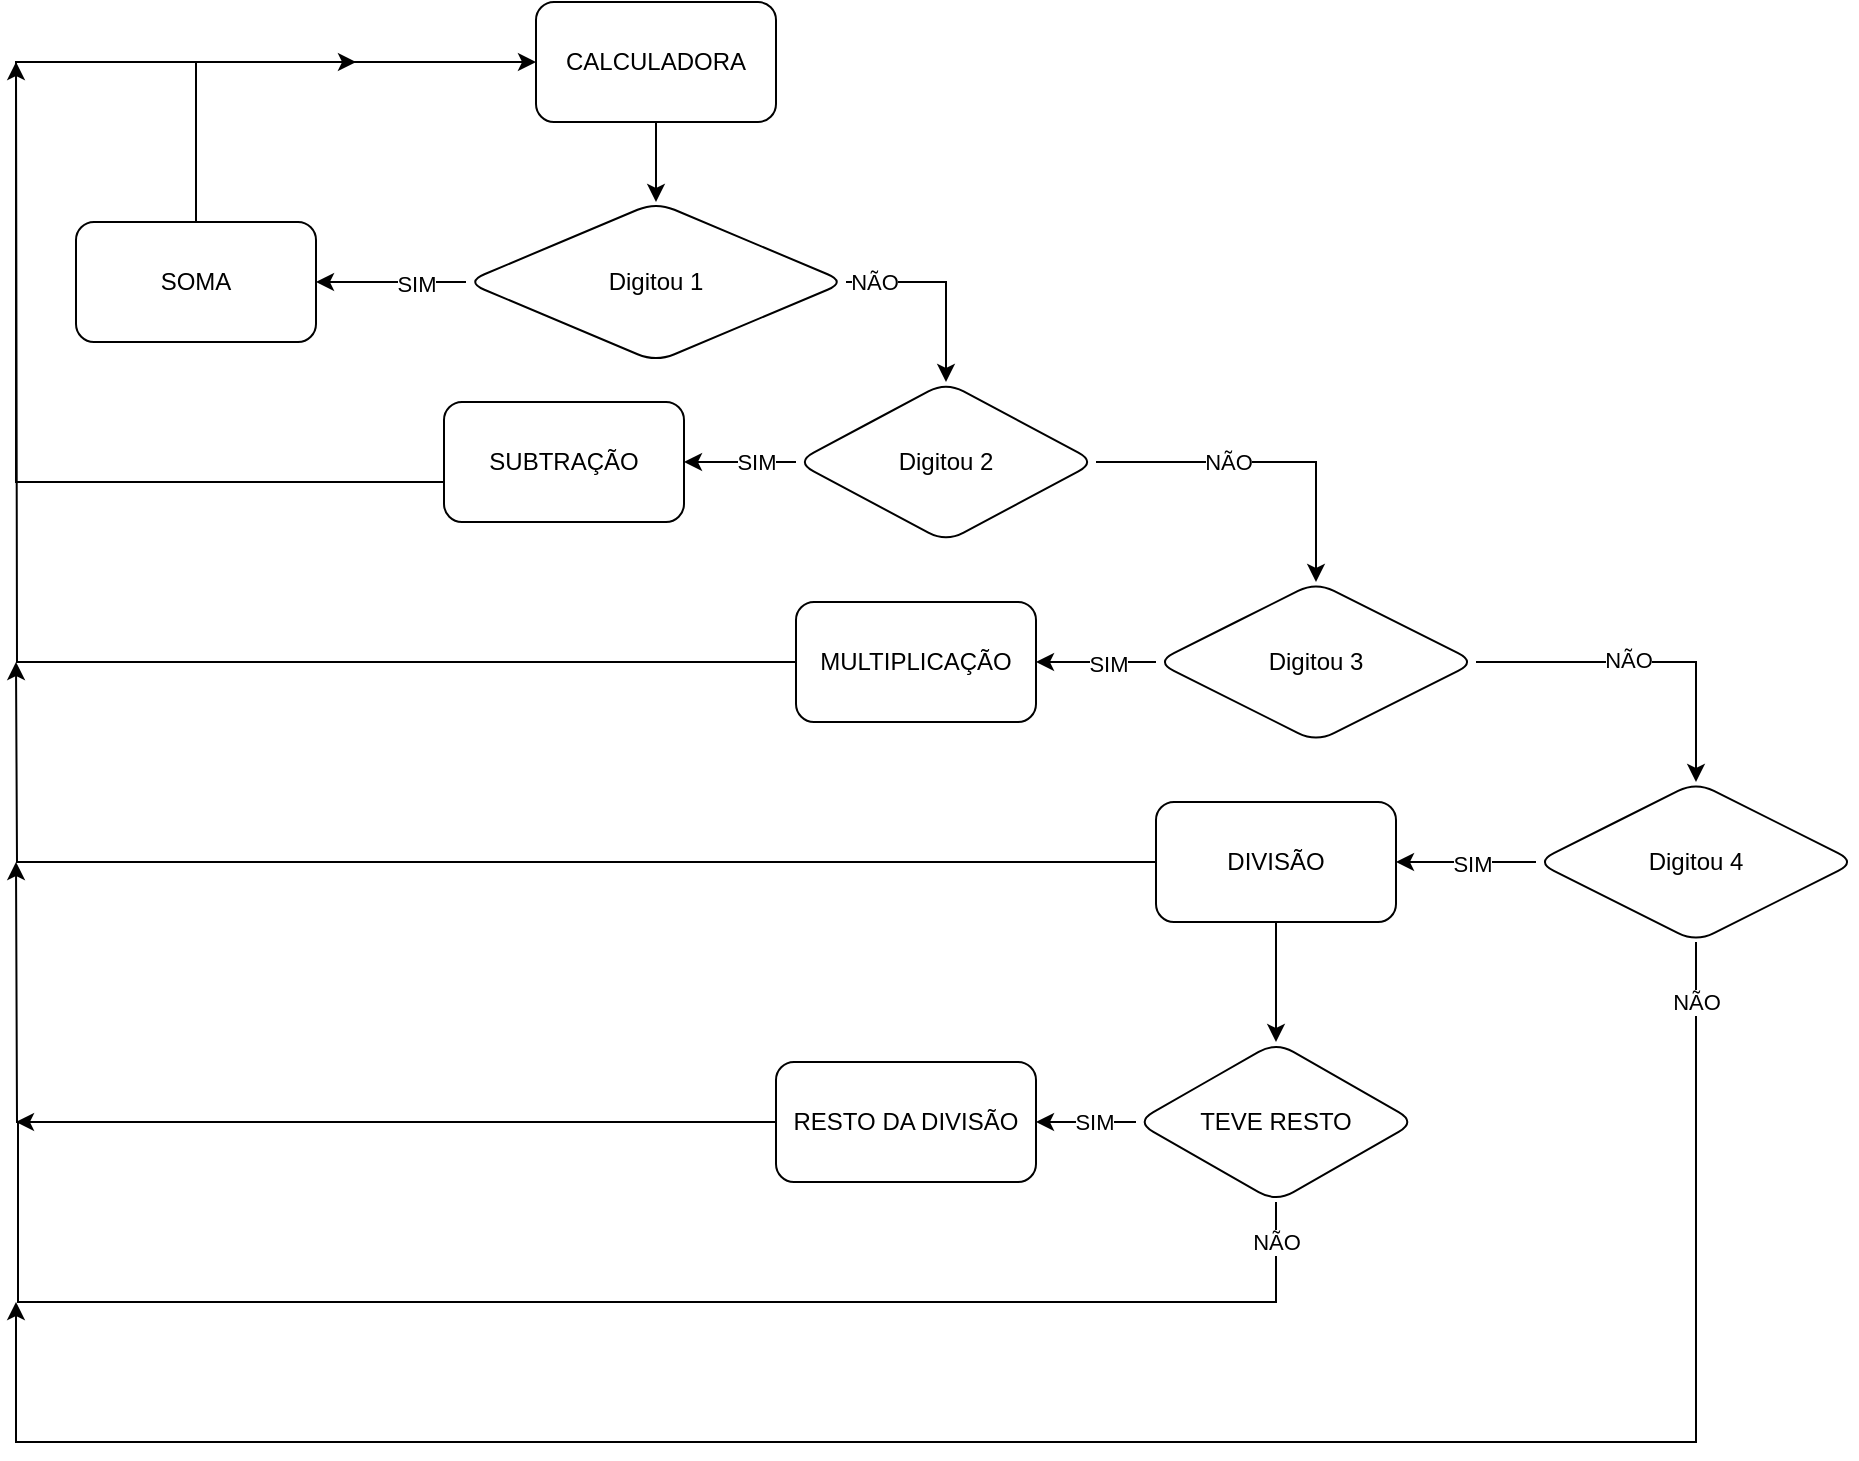 <mxfile version="25.0.3">
  <diagram name="Página-1" id="5Gsc12stTfMXRMUBUBuL">
    <mxGraphModel dx="1226" dy="721" grid="1" gridSize="10" guides="1" tooltips="1" connect="1" arrows="1" fold="1" page="1" pageScale="1" pageWidth="827" pageHeight="1169" math="0" shadow="0">
      <root>
        <mxCell id="0" />
        <mxCell id="1" parent="0" />
        <mxCell id="IbFcz_au52I3tokpdrad-6" value="" style="edgeStyle=orthogonalEdgeStyle;rounded=0;orthogonalLoop=1;jettySize=auto;html=1;" edge="1" parent="1" source="IbFcz_au52I3tokpdrad-1" target="IbFcz_au52I3tokpdrad-5">
          <mxGeometry relative="1" as="geometry" />
        </mxCell>
        <mxCell id="IbFcz_au52I3tokpdrad-1" value="CALCULADORA" style="rounded=1;whiteSpace=wrap;html=1;" vertex="1" parent="1">
          <mxGeometry x="340" y="40" width="120" height="60" as="geometry" />
        </mxCell>
        <mxCell id="IbFcz_au52I3tokpdrad-14" value="" style="edgeStyle=orthogonalEdgeStyle;rounded=0;orthogonalLoop=1;jettySize=auto;html=1;" edge="1" parent="1" source="IbFcz_au52I3tokpdrad-5" target="IbFcz_au52I3tokpdrad-13">
          <mxGeometry relative="1" as="geometry">
            <Array as="points">
              <mxPoint x="270" y="180" />
              <mxPoint x="270" y="180" />
            </Array>
          </mxGeometry>
        </mxCell>
        <mxCell id="IbFcz_au52I3tokpdrad-15" value="SIM" style="edgeLabel;html=1;align=center;verticalAlign=middle;resizable=0;points=[];" vertex="1" connectable="0" parent="IbFcz_au52I3tokpdrad-14">
          <mxGeometry x="-0.339" y="1" relative="1" as="geometry">
            <mxPoint as="offset" />
          </mxGeometry>
        </mxCell>
        <mxCell id="IbFcz_au52I3tokpdrad-32" value="" style="edgeStyle=orthogonalEdgeStyle;rounded=0;orthogonalLoop=1;jettySize=auto;html=1;" edge="1" parent="1" source="IbFcz_au52I3tokpdrad-5" target="IbFcz_au52I3tokpdrad-31">
          <mxGeometry relative="1" as="geometry">
            <Array as="points">
              <mxPoint x="545" y="180" />
            </Array>
          </mxGeometry>
        </mxCell>
        <mxCell id="IbFcz_au52I3tokpdrad-33" value="NÃO" style="edgeLabel;html=1;align=center;verticalAlign=middle;resizable=0;points=[];" vertex="1" connectable="0" parent="IbFcz_au52I3tokpdrad-32">
          <mxGeometry x="-0.735" relative="1" as="geometry">
            <mxPoint as="offset" />
          </mxGeometry>
        </mxCell>
        <mxCell id="IbFcz_au52I3tokpdrad-5" value="Digitou 1" style="rhombus;whiteSpace=wrap;html=1;rounded=1;" vertex="1" parent="1">
          <mxGeometry x="305" y="140" width="190" height="80" as="geometry" />
        </mxCell>
        <mxCell id="IbFcz_au52I3tokpdrad-34" style="edgeStyle=orthogonalEdgeStyle;rounded=0;orthogonalLoop=1;jettySize=auto;html=1;entryX=0;entryY=0.5;entryDx=0;entryDy=0;" edge="1" parent="1" source="IbFcz_au52I3tokpdrad-13" target="IbFcz_au52I3tokpdrad-1">
          <mxGeometry relative="1" as="geometry">
            <Array as="points">
              <mxPoint x="170" y="70" />
            </Array>
          </mxGeometry>
        </mxCell>
        <mxCell id="IbFcz_au52I3tokpdrad-13" value="SOMA" style="whiteSpace=wrap;html=1;rounded=1;" vertex="1" parent="1">
          <mxGeometry x="110" y="150" width="120" height="60" as="geometry" />
        </mxCell>
        <mxCell id="IbFcz_au52I3tokpdrad-36" value="" style="edgeStyle=orthogonalEdgeStyle;rounded=0;orthogonalLoop=1;jettySize=auto;html=1;" edge="1" parent="1" source="IbFcz_au52I3tokpdrad-31" target="IbFcz_au52I3tokpdrad-35">
          <mxGeometry relative="1" as="geometry" />
        </mxCell>
        <mxCell id="IbFcz_au52I3tokpdrad-37" value="SIM" style="edgeLabel;html=1;align=center;verticalAlign=middle;resizable=0;points=[];" vertex="1" connectable="0" parent="IbFcz_au52I3tokpdrad-36">
          <mxGeometry x="-0.288" relative="1" as="geometry">
            <mxPoint as="offset" />
          </mxGeometry>
        </mxCell>
        <mxCell id="IbFcz_au52I3tokpdrad-39" value="" style="edgeStyle=orthogonalEdgeStyle;rounded=0;orthogonalLoop=1;jettySize=auto;html=1;" edge="1" parent="1" source="IbFcz_au52I3tokpdrad-31" target="IbFcz_au52I3tokpdrad-38">
          <mxGeometry relative="1" as="geometry">
            <Array as="points">
              <mxPoint x="730" y="270" />
            </Array>
          </mxGeometry>
        </mxCell>
        <mxCell id="IbFcz_au52I3tokpdrad-40" value="NÃO" style="edgeLabel;html=1;align=center;verticalAlign=middle;resizable=0;points=[];" vertex="1" connectable="0" parent="IbFcz_au52I3tokpdrad-39">
          <mxGeometry x="-0.227" relative="1" as="geometry">
            <mxPoint as="offset" />
          </mxGeometry>
        </mxCell>
        <mxCell id="IbFcz_au52I3tokpdrad-31" value="Digitou 2" style="rhombus;whiteSpace=wrap;html=1;rounded=1;" vertex="1" parent="1">
          <mxGeometry x="470" y="230" width="150" height="80" as="geometry" />
        </mxCell>
        <mxCell id="IbFcz_au52I3tokpdrad-42" style="edgeStyle=orthogonalEdgeStyle;rounded=0;orthogonalLoop=1;jettySize=auto;html=1;" edge="1" parent="1" source="IbFcz_au52I3tokpdrad-35">
          <mxGeometry relative="1" as="geometry">
            <mxPoint x="250" y="70" as="targetPoint" />
            <Array as="points">
              <mxPoint x="80" y="280" />
              <mxPoint x="80" y="70" />
            </Array>
          </mxGeometry>
        </mxCell>
        <mxCell id="IbFcz_au52I3tokpdrad-35" value="SUBTRAÇÃO" style="whiteSpace=wrap;html=1;rounded=1;" vertex="1" parent="1">
          <mxGeometry x="294" y="240" width="120" height="60" as="geometry" />
        </mxCell>
        <mxCell id="IbFcz_au52I3tokpdrad-49" value="" style="edgeStyle=orthogonalEdgeStyle;rounded=0;orthogonalLoop=1;jettySize=auto;html=1;" edge="1" parent="1" source="IbFcz_au52I3tokpdrad-38" target="IbFcz_au52I3tokpdrad-48">
          <mxGeometry relative="1" as="geometry" />
        </mxCell>
        <mxCell id="IbFcz_au52I3tokpdrad-50" value="SIM" style="edgeLabel;html=1;align=center;verticalAlign=middle;resizable=0;points=[];" vertex="1" connectable="0" parent="IbFcz_au52I3tokpdrad-49">
          <mxGeometry x="-0.184" y="1" relative="1" as="geometry">
            <mxPoint as="offset" />
          </mxGeometry>
        </mxCell>
        <mxCell id="IbFcz_au52I3tokpdrad-56" value="" style="edgeStyle=orthogonalEdgeStyle;rounded=0;orthogonalLoop=1;jettySize=auto;html=1;" edge="1" parent="1" source="IbFcz_au52I3tokpdrad-38" target="IbFcz_au52I3tokpdrad-55">
          <mxGeometry relative="1" as="geometry" />
        </mxCell>
        <mxCell id="IbFcz_au52I3tokpdrad-57" value="NÃO" style="edgeLabel;html=1;align=center;verticalAlign=middle;resizable=0;points=[];" vertex="1" connectable="0" parent="IbFcz_au52I3tokpdrad-56">
          <mxGeometry x="-0.114" y="1" relative="1" as="geometry">
            <mxPoint as="offset" />
          </mxGeometry>
        </mxCell>
        <mxCell id="IbFcz_au52I3tokpdrad-38" value="Digitou 3" style="rhombus;whiteSpace=wrap;html=1;rounded=1;" vertex="1" parent="1">
          <mxGeometry x="650" y="330" width="160" height="80" as="geometry" />
        </mxCell>
        <mxCell id="IbFcz_au52I3tokpdrad-51" style="edgeStyle=orthogonalEdgeStyle;rounded=0;orthogonalLoop=1;jettySize=auto;html=1;" edge="1" parent="1" source="IbFcz_au52I3tokpdrad-48">
          <mxGeometry relative="1" as="geometry">
            <mxPoint x="80" y="70" as="targetPoint" />
          </mxGeometry>
        </mxCell>
        <mxCell id="IbFcz_au52I3tokpdrad-48" value="MULTIPLICAÇÃO" style="whiteSpace=wrap;html=1;rounded=1;" vertex="1" parent="1">
          <mxGeometry x="470" y="340" width="120" height="60" as="geometry" />
        </mxCell>
        <mxCell id="IbFcz_au52I3tokpdrad-59" value="" style="edgeStyle=orthogonalEdgeStyle;rounded=0;orthogonalLoop=1;jettySize=auto;html=1;" edge="1" parent="1" source="IbFcz_au52I3tokpdrad-55" target="IbFcz_au52I3tokpdrad-58">
          <mxGeometry relative="1" as="geometry" />
        </mxCell>
        <mxCell id="IbFcz_au52I3tokpdrad-60" value="SIM" style="edgeLabel;html=1;align=center;verticalAlign=middle;resizable=0;points=[];" vertex="1" connectable="0" parent="IbFcz_au52I3tokpdrad-59">
          <mxGeometry x="-0.08" y="1" relative="1" as="geometry">
            <mxPoint as="offset" />
          </mxGeometry>
        </mxCell>
        <mxCell id="IbFcz_au52I3tokpdrad-63" value="" style="edgeStyle=orthogonalEdgeStyle;rounded=0;orthogonalLoop=1;jettySize=auto;html=1;" edge="1" parent="1" source="IbFcz_au52I3tokpdrad-55">
          <mxGeometry relative="1" as="geometry">
            <mxPoint x="80" y="690" as="targetPoint" />
            <Array as="points">
              <mxPoint x="920" y="760" />
            </Array>
          </mxGeometry>
        </mxCell>
        <mxCell id="IbFcz_au52I3tokpdrad-64" value="NÃO" style="edgeLabel;html=1;align=center;verticalAlign=middle;resizable=0;points=[];" vertex="1" connectable="0" parent="IbFcz_au52I3tokpdrad-63">
          <mxGeometry x="-0.1" y="1" relative="1" as="geometry">
            <mxPoint x="272" y="-221" as="offset" />
          </mxGeometry>
        </mxCell>
        <mxCell id="IbFcz_au52I3tokpdrad-55" value="Digitou 4" style="rhombus;whiteSpace=wrap;html=1;rounded=1;" vertex="1" parent="1">
          <mxGeometry x="840" y="430" width="160" height="80" as="geometry" />
        </mxCell>
        <mxCell id="IbFcz_au52I3tokpdrad-61" style="edgeStyle=orthogonalEdgeStyle;rounded=0;orthogonalLoop=1;jettySize=auto;html=1;" edge="1" parent="1" source="IbFcz_au52I3tokpdrad-58">
          <mxGeometry relative="1" as="geometry">
            <mxPoint x="80" y="370" as="targetPoint" />
          </mxGeometry>
        </mxCell>
        <mxCell id="IbFcz_au52I3tokpdrad-69" value="" style="edgeStyle=orthogonalEdgeStyle;rounded=0;orthogonalLoop=1;jettySize=auto;html=1;" edge="1" parent="1" source="IbFcz_au52I3tokpdrad-58" target="IbFcz_au52I3tokpdrad-68">
          <mxGeometry relative="1" as="geometry" />
        </mxCell>
        <mxCell id="IbFcz_au52I3tokpdrad-58" value="DIVISÃO" style="whiteSpace=wrap;html=1;rounded=1;" vertex="1" parent="1">
          <mxGeometry x="650" y="440" width="120" height="60" as="geometry" />
        </mxCell>
        <mxCell id="IbFcz_au52I3tokpdrad-71" value="" style="edgeStyle=orthogonalEdgeStyle;rounded=0;orthogonalLoop=1;jettySize=auto;html=1;" edge="1" parent="1" source="IbFcz_au52I3tokpdrad-68" target="IbFcz_au52I3tokpdrad-70">
          <mxGeometry relative="1" as="geometry" />
        </mxCell>
        <mxCell id="IbFcz_au52I3tokpdrad-72" value="SIM" style="edgeLabel;html=1;align=center;verticalAlign=middle;resizable=0;points=[];" vertex="1" connectable="0" parent="IbFcz_au52I3tokpdrad-71">
          <mxGeometry x="-0.16" relative="1" as="geometry">
            <mxPoint as="offset" />
          </mxGeometry>
        </mxCell>
        <mxCell id="IbFcz_au52I3tokpdrad-78" style="edgeStyle=orthogonalEdgeStyle;rounded=0;orthogonalLoop=1;jettySize=auto;html=1;" edge="1" parent="1" source="IbFcz_au52I3tokpdrad-68">
          <mxGeometry relative="1" as="geometry">
            <mxPoint x="80" y="600" as="targetPoint" />
            <Array as="points">
              <mxPoint x="710" y="690" />
              <mxPoint x="81" y="690" />
            </Array>
          </mxGeometry>
        </mxCell>
        <mxCell id="IbFcz_au52I3tokpdrad-79" value="NÃO" style="edgeLabel;html=1;align=center;verticalAlign=middle;resizable=0;points=[];" vertex="1" connectable="0" parent="IbFcz_au52I3tokpdrad-78">
          <mxGeometry x="-0.436" relative="1" as="geometry">
            <mxPoint x="167" y="-30" as="offset" />
          </mxGeometry>
        </mxCell>
        <mxCell id="IbFcz_au52I3tokpdrad-68" value="TEVE RESTO" style="rhombus;whiteSpace=wrap;html=1;rounded=1;" vertex="1" parent="1">
          <mxGeometry x="640" y="560" width="140" height="80" as="geometry" />
        </mxCell>
        <mxCell id="IbFcz_au52I3tokpdrad-75" style="edgeStyle=orthogonalEdgeStyle;rounded=0;orthogonalLoop=1;jettySize=auto;html=1;" edge="1" parent="1" source="IbFcz_au52I3tokpdrad-70">
          <mxGeometry relative="1" as="geometry">
            <mxPoint x="80" y="470" as="targetPoint" />
          </mxGeometry>
        </mxCell>
        <mxCell id="IbFcz_au52I3tokpdrad-70" value="RESTO DA DIVISÃO" style="whiteSpace=wrap;html=1;rounded=1;" vertex="1" parent="1">
          <mxGeometry x="460" y="570" width="130" height="60" as="geometry" />
        </mxCell>
      </root>
    </mxGraphModel>
  </diagram>
</mxfile>
